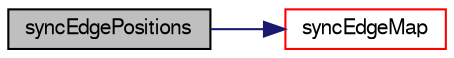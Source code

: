 digraph "syncEdgePositions"
{
  bgcolor="transparent";
  edge [fontname="FreeSans",fontsize="10",labelfontname="FreeSans",labelfontsize="10"];
  node [fontname="FreeSans",fontsize="10",shape=record];
  rankdir="LR";
  Node1 [label="syncEdgePositions",height=0.2,width=0.4,color="black", fillcolor="grey75", style="filled" fontcolor="black"];
  Node1 -> Node2 [color="midnightblue",fontsize="10",style="solid",fontname="FreeSans"];
  Node2 [label="syncEdgeMap",height=0.2,width=0.4,color="red",URL="$a02474.html#a154ac086463b8d7a0eed8c4539d3ab73",tooltip="Synchronize values on selected edges. "];
}
